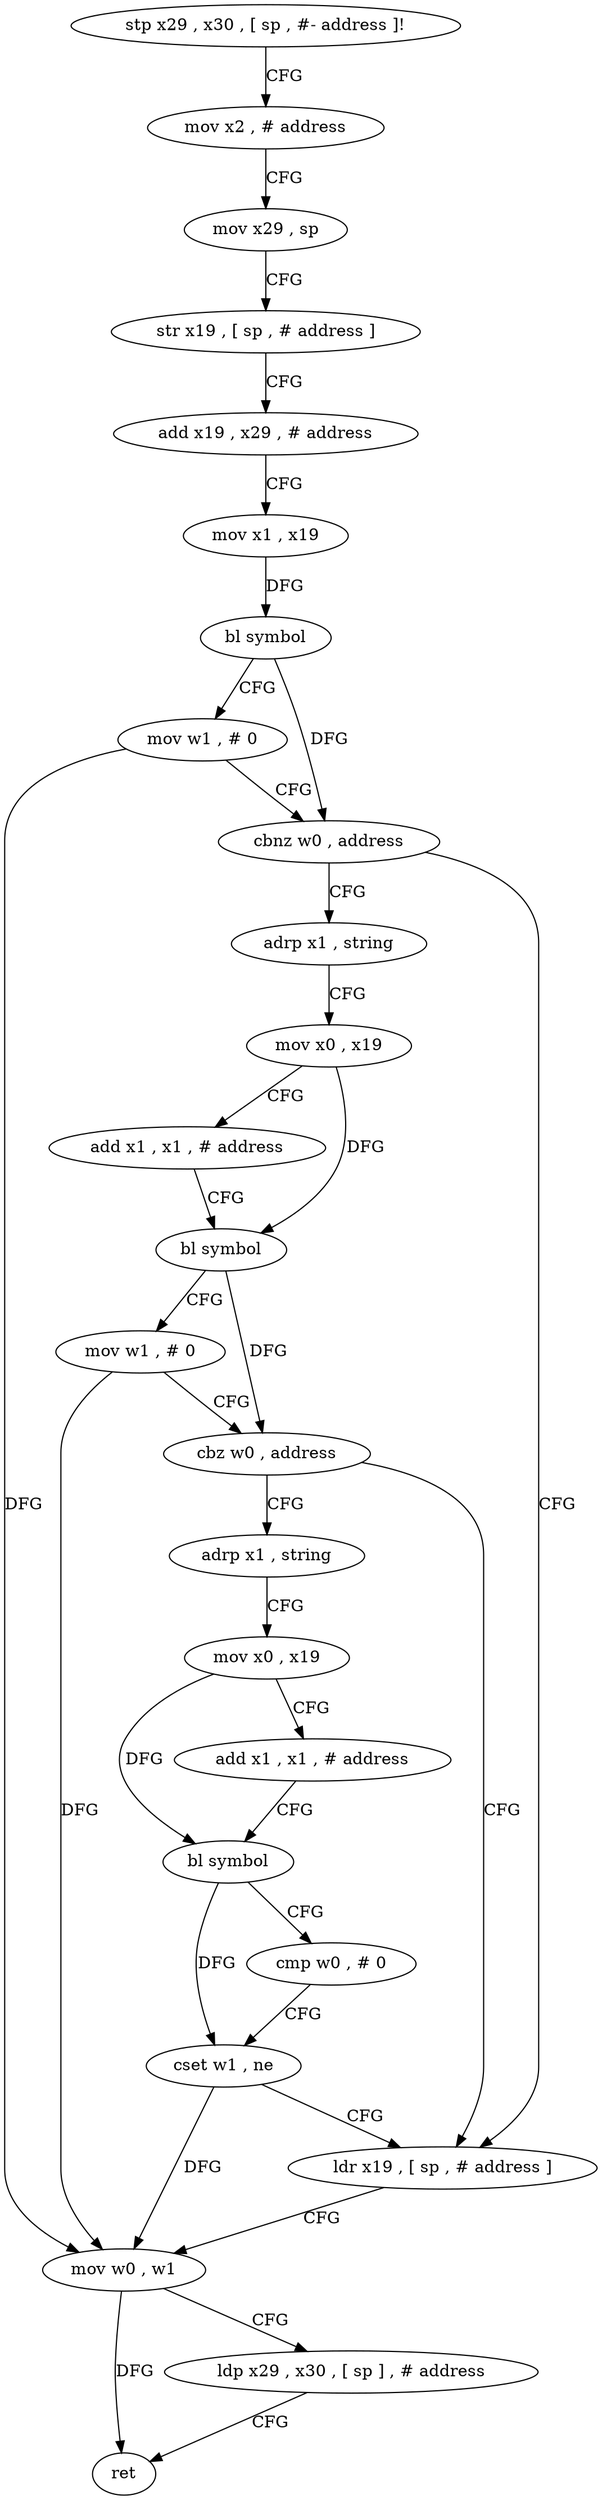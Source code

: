 digraph "func" {
"4287632" [label = "stp x29 , x30 , [ sp , #- address ]!" ]
"4287636" [label = "mov x2 , # address" ]
"4287640" [label = "mov x29 , sp" ]
"4287644" [label = "str x19 , [ sp , # address ]" ]
"4287648" [label = "add x19 , x29 , # address" ]
"4287652" [label = "mov x1 , x19" ]
"4287656" [label = "bl symbol" ]
"4287660" [label = "mov w1 , # 0" ]
"4287664" [label = "cbnz w0 , address" ]
"4287716" [label = "ldr x19 , [ sp , # address ]" ]
"4287668" [label = "adrp x1 , string" ]
"4287720" [label = "mov w0 , w1" ]
"4287724" [label = "ldp x29 , x30 , [ sp ] , # address" ]
"4287728" [label = "ret" ]
"4287672" [label = "mov x0 , x19" ]
"4287676" [label = "add x1 , x1 , # address" ]
"4287680" [label = "bl symbol" ]
"4287684" [label = "mov w1 , # 0" ]
"4287688" [label = "cbz w0 , address" ]
"4287692" [label = "adrp x1 , string" ]
"4287696" [label = "mov x0 , x19" ]
"4287700" [label = "add x1 , x1 , # address" ]
"4287704" [label = "bl symbol" ]
"4287708" [label = "cmp w0 , # 0" ]
"4287712" [label = "cset w1 , ne" ]
"4287632" -> "4287636" [ label = "CFG" ]
"4287636" -> "4287640" [ label = "CFG" ]
"4287640" -> "4287644" [ label = "CFG" ]
"4287644" -> "4287648" [ label = "CFG" ]
"4287648" -> "4287652" [ label = "CFG" ]
"4287652" -> "4287656" [ label = "DFG" ]
"4287656" -> "4287660" [ label = "CFG" ]
"4287656" -> "4287664" [ label = "DFG" ]
"4287660" -> "4287664" [ label = "CFG" ]
"4287660" -> "4287720" [ label = "DFG" ]
"4287664" -> "4287716" [ label = "CFG" ]
"4287664" -> "4287668" [ label = "CFG" ]
"4287716" -> "4287720" [ label = "CFG" ]
"4287668" -> "4287672" [ label = "CFG" ]
"4287720" -> "4287724" [ label = "CFG" ]
"4287720" -> "4287728" [ label = "DFG" ]
"4287724" -> "4287728" [ label = "CFG" ]
"4287672" -> "4287676" [ label = "CFG" ]
"4287672" -> "4287680" [ label = "DFG" ]
"4287676" -> "4287680" [ label = "CFG" ]
"4287680" -> "4287684" [ label = "CFG" ]
"4287680" -> "4287688" [ label = "DFG" ]
"4287684" -> "4287688" [ label = "CFG" ]
"4287684" -> "4287720" [ label = "DFG" ]
"4287688" -> "4287716" [ label = "CFG" ]
"4287688" -> "4287692" [ label = "CFG" ]
"4287692" -> "4287696" [ label = "CFG" ]
"4287696" -> "4287700" [ label = "CFG" ]
"4287696" -> "4287704" [ label = "DFG" ]
"4287700" -> "4287704" [ label = "CFG" ]
"4287704" -> "4287708" [ label = "CFG" ]
"4287704" -> "4287712" [ label = "DFG" ]
"4287708" -> "4287712" [ label = "CFG" ]
"4287712" -> "4287716" [ label = "CFG" ]
"4287712" -> "4287720" [ label = "DFG" ]
}
